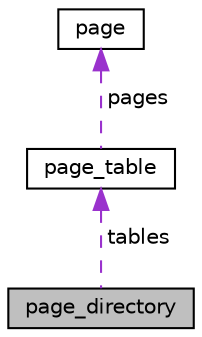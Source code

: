 digraph "page_directory"
{
  edge [fontname="Helvetica",fontsize="10",labelfontname="Helvetica",labelfontsize="10"];
  node [fontname="Helvetica",fontsize="10",shape=record];
  Node1 [label="page_directory",height=0.2,width=0.4,color="black", fillcolor="grey75", style="filled", fontcolor="black"];
  Node2 -> Node1 [dir="back",color="darkorchid3",fontsize="10",style="dashed",label=" tables" ,fontname="Helvetica"];
  Node2 [label="page_table",height=0.2,width=0.4,color="black", fillcolor="white", style="filled",URL="$a00226.html"];
  Node3 -> Node2 [dir="back",color="darkorchid3",fontsize="10",style="dashed",label=" pages" ,fontname="Helvetica"];
  Node3 [label="page",height=0.2,width=0.4,color="black", fillcolor="white", style="filled",URL="$a00222.html"];
}
